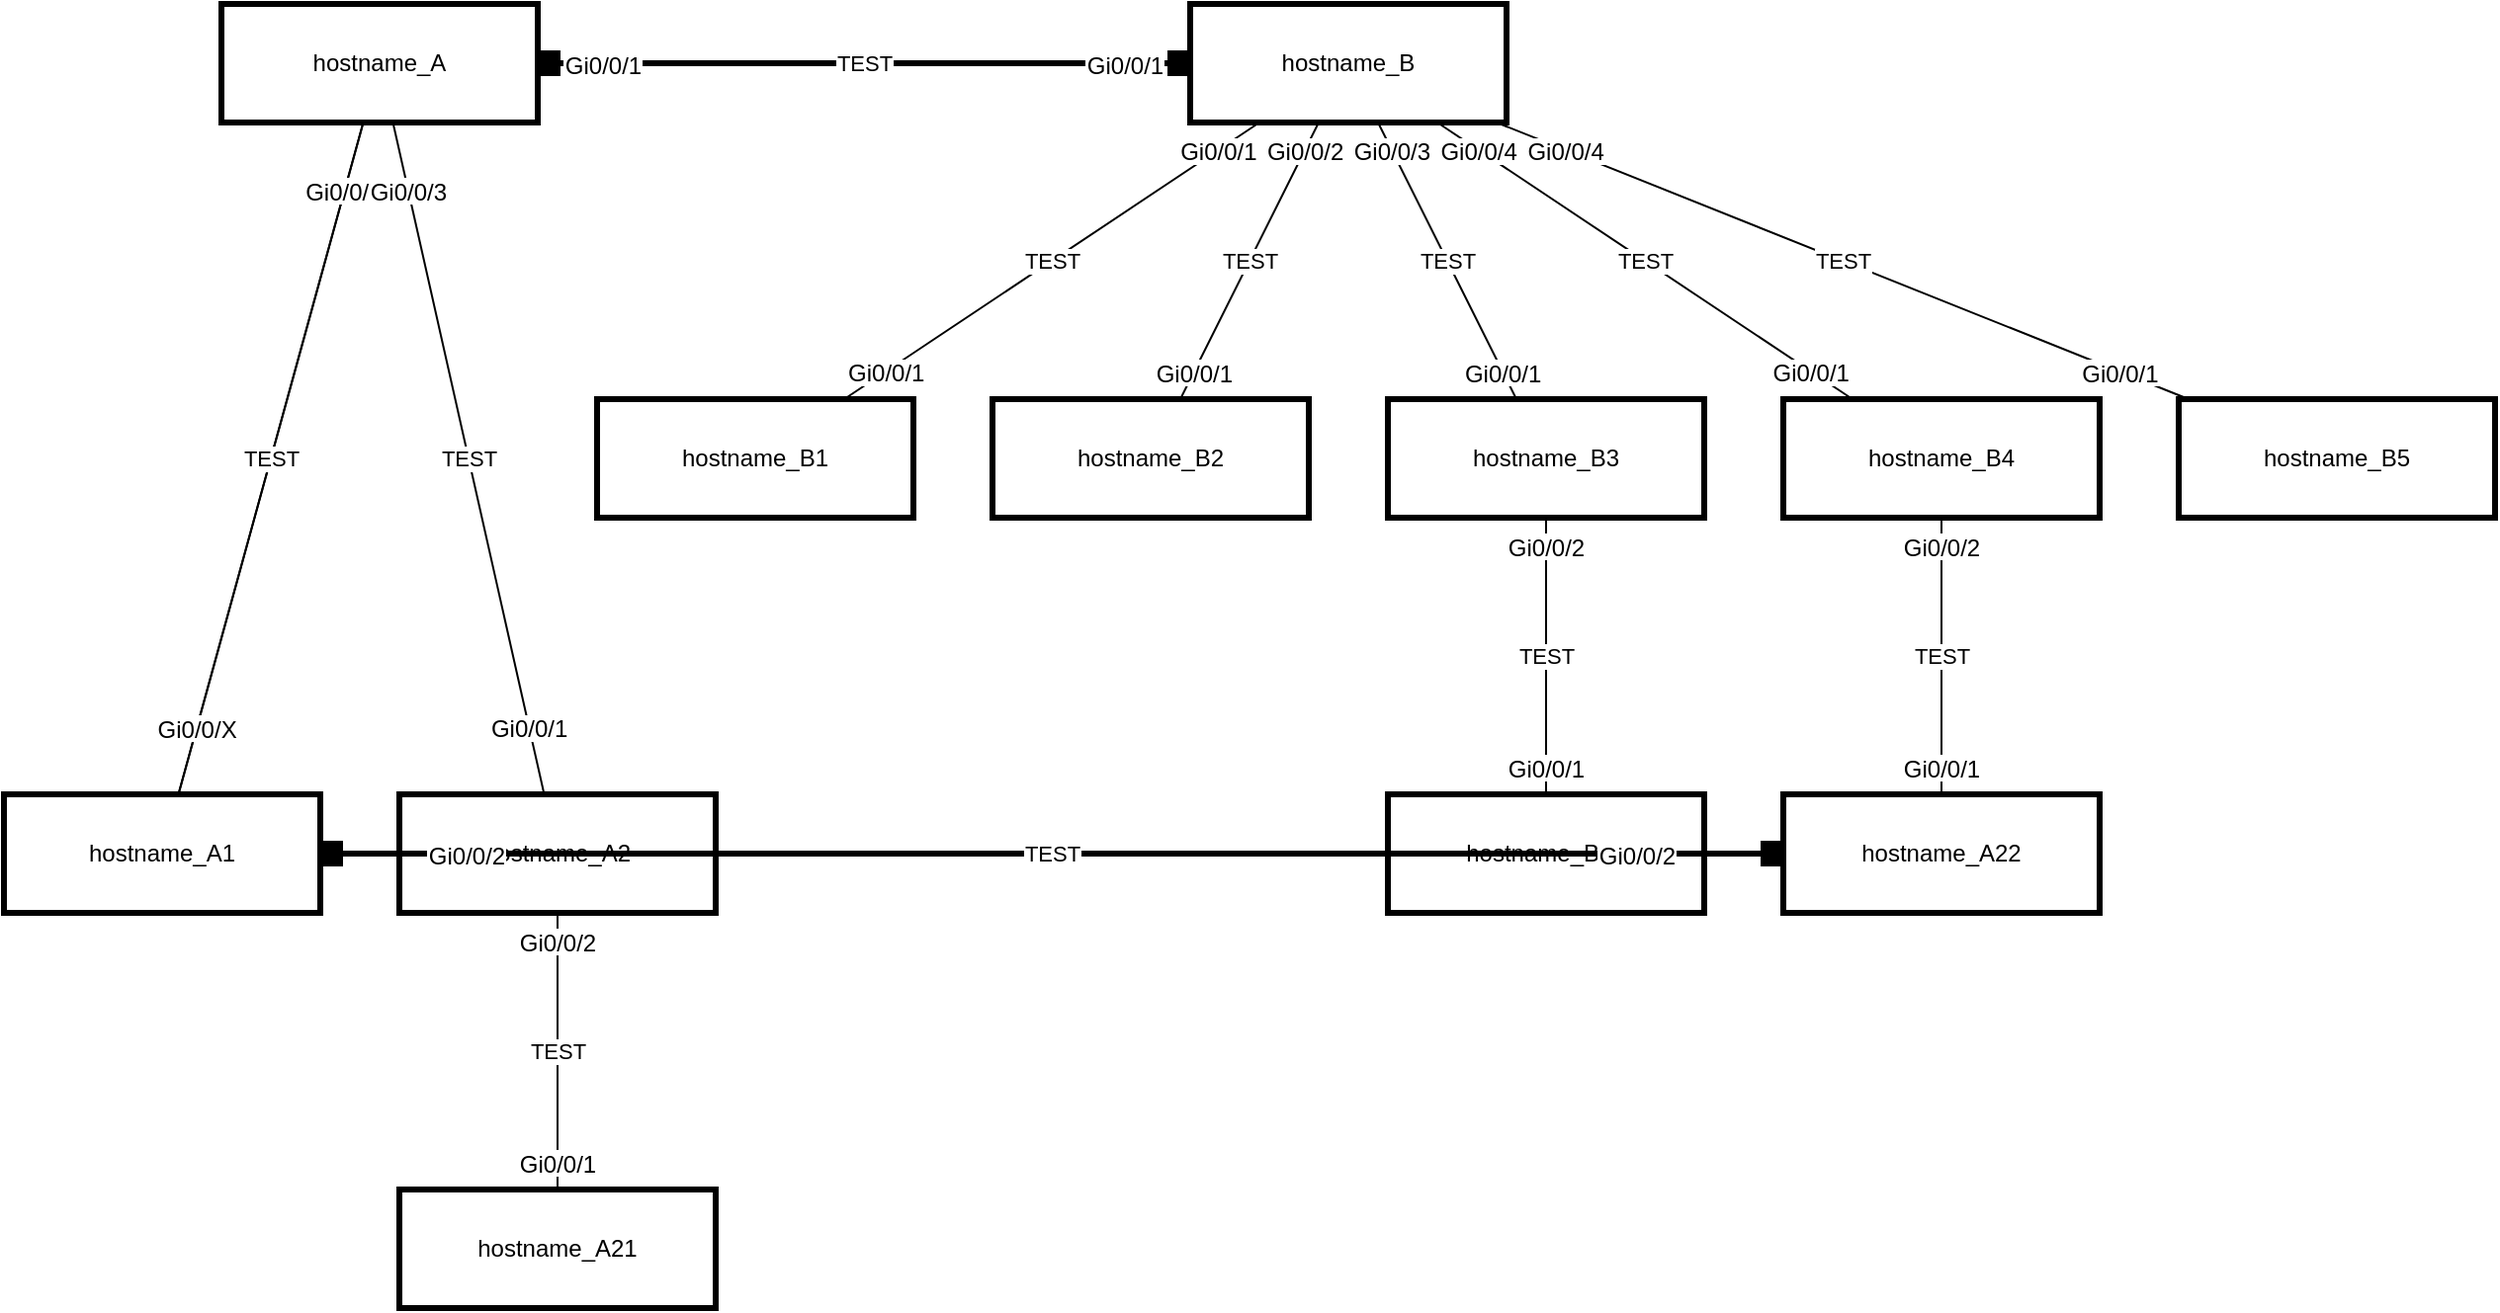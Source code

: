 <?xml version='1.0' encoding='UTF-8'?>
<mxfile>
  <diagram id="phy-network-layout" name="phy-layout">
    <mxGraphModel>
      <root>
        <mxCell id="0" vertex_type="Vertex.ETC" />
        <mxCell id="1" parent="0" vertex_type="Vertex.ETC" />
        <mxCell id="phy-network-layout-0" parent="1" style="shape=rectangle;strokeWidth=3;whiteSpace=wrap;html=1;" value="hostname_A" vertex="1" vertex_type="Vertex.NODE">
          <mxGeometry x="210.0" y="100.0" width="160" height="60" as="geometry" />
        </mxCell>
        <mxCell id="phy-network-layout-1" parent="1" style="shape=rectangle;strokeWidth=3;whiteSpace=wrap;html=1;" value="hostname_B" vertex="1" vertex_type="Vertex.NODE">
          <mxGeometry x="700.0" y="100.0" width="160" height="60" as="geometry" />
        </mxCell>
        <mxCell id="phy-network-layout-2" parent="1" style="shape=rectangle;strokeWidth=3;whiteSpace=wrap;html=1;" value="hostname_A1" vertex="1" vertex_type="Vertex.NODE">
          <mxGeometry x="100.0" y="500.0" width="160" height="60" as="geometry" />
        </mxCell>
        <mxCell id="phy-network-layout-3" parent="1" style="shape=rectangle;strokeWidth=3;whiteSpace=wrap;html=1;" value="hostname_A2" vertex="1" vertex_type="Vertex.NODE">
          <mxGeometry x="300.0" y="500.0" width="160" height="60" as="geometry" />
        </mxCell>
        <mxCell id="phy-network-layout-4" parent="1" style="shape=rectangle;strokeWidth=3;whiteSpace=wrap;html=1;" value="hostname_B1" vertex="1" vertex_type="Vertex.NODE">
          <mxGeometry x="400.0" y="300.0" width="160" height="60" as="geometry" />
        </mxCell>
        <mxCell id="phy-network-layout-5" parent="1" style="shape=rectangle;strokeWidth=3;whiteSpace=wrap;html=1;" value="hostname_B2" vertex="1" vertex_type="Vertex.NODE">
          <mxGeometry x="600.0" y="300.0" width="160" height="60" as="geometry" />
        </mxCell>
        <mxCell id="phy-network-layout-6" parent="1" style="shape=rectangle;strokeWidth=3;whiteSpace=wrap;html=1;" value="hostname_B3" vertex="1" vertex_type="Vertex.NODE">
          <mxGeometry x="800.0" y="300.0" width="160" height="60" as="geometry" />
        </mxCell>
        <mxCell id="phy-network-layout-7" parent="1" style="shape=rectangle;strokeWidth=3;whiteSpace=wrap;html=1;" value="hostname_B4" vertex="1" vertex_type="Vertex.NODE">
          <mxGeometry x="1000.0" y="300.0" width="160" height="60" as="geometry" />
        </mxCell>
        <mxCell id="phy-network-layout-8" parent="1" style="shape=rectangle;strokeWidth=3;whiteSpace=wrap;html=1;" value="hostname_B5" vertex="1" vertex_type="Vertex.NODE">
          <mxGeometry x="1200.0" y="300.0" width="160" height="60" as="geometry" />
        </mxCell>
        <mxCell id="phy-network-layout-9" parent="1" style="shape=rectangle;strokeWidth=3;whiteSpace=wrap;html=1;" value="hostname_A21" vertex="1" vertex_type="Vertex.NODE">
          <mxGeometry x="300.0" y="700.0" width="160" height="60" as="geometry" />
        </mxCell>
        <mxCell id="phy-network-layout-10" parent="1" style="shape=rectangle;strokeWidth=3;whiteSpace=wrap;html=1;" value="hostname_A22" vertex="1" vertex_type="Vertex.NODE">
          <mxGeometry x="1000.0" y="500.0" width="160" height="60" as="geometry" />
        </mxCell>
        <mxCell id="phy-network-layout-11" parent="1" style="shape=rectangle;strokeWidth=3;whiteSpace=wrap;html=1;" value="hostname_B31" vertex="1" vertex_type="Vertex.NODE">
          <mxGeometry x="800.0" y="500.0" width="160" height="60" as="geometry" />
        </mxCell>
        <mxCell id="phy-network-layout-12" parent="1" style="edgeStyle=none;strokeWidth=3;startArrow=box;endArrow=box;curved=1;orthogonalLoop=1;jettySize=auto;html=1;" source="phy-network-layout-0" target="phy-network-layout-1" value="TEST" vertex_type="Vertex.ETC" edge="1">
          <mxGeometry relative="1" as="geometry" />
        </mxCell>
        <mxCell id="phy-network-layout-12-edge_src_label" parent="phy-network-layout-12" style="labelBackgroundColor=#ffffff;" value="Gi0/0/1" vertex="1" vertex_type="Vertex.ETC">
          <mxGeometry x="-0.8" relative="1" as="geometry" />
        </mxCell>
        <mxCell id="phy-network-layout-12-edge_dst_label" parent="phy-network-layout-12" style="labelBackgroundColor=#ffffff;" value="Gi0/0/1" vertex="1" vertex_type="Vertex.ETC">
          <mxGeometry x="0.8" relative="1" as="geometry" />
        </mxCell>
        <mxCell id="phy-network-layout-13" parent="1" style="edgeStyle=none;endArrow=none;curved=1;orthogonalLoop=1;jettySize=auto;html=1;" source="phy-network-layout-0" target="phy-network-layout-2" value="TEST" vertex_type="Vertex.ETC" edge="1">
          <mxGeometry relative="1" as="geometry" />
        </mxCell>
        <mxCell id="phy-network-layout-13-edge_src_label" parent="phy-network-layout-13" style="labelBackgroundColor=#ffffff;" value="Gi0/0/2" vertex="1" vertex_type="Vertex.ETC">
          <mxGeometry x="-0.8" relative="1" as="geometry" />
        </mxCell>
        <mxCell id="phy-network-layout-13-edge_dst_label" parent="phy-network-layout-13" style="labelBackgroundColor=#ffffff;" value="Gi0/0/1" vertex="1" vertex_type="Vertex.ETC">
          <mxGeometry x="0.8" relative="1" as="geometry" />
        </mxCell>
        <mxCell id="phy-network-layout-14" parent="1" style="edgeStyle=none;endArrow=none;curved=1;orthogonalLoop=1;jettySize=auto;html=1;" source="phy-network-layout-0" target="phy-network-layout-2" value="TEST" vertex_type="Vertex.ETC" edge="1">
          <mxGeometry relative="1" as="geometry" />
        </mxCell>
        <mxCell id="phy-network-layout-14-edge_src_label" parent="phy-network-layout-14" style="labelBackgroundColor=#ffffff;" value="Gi0/0/X" vertex="1" vertex_type="Vertex.ETC">
          <mxGeometry x="-0.8" relative="1" as="geometry" />
        </mxCell>
        <mxCell id="phy-network-layout-14-edge_dst_label" parent="phy-network-layout-14" style="labelBackgroundColor=#ffffff;" value="Gi0/0/X" vertex="1" vertex_type="Vertex.ETC">
          <mxGeometry x="0.8" relative="1" as="geometry" />
        </mxCell>
        <mxCell id="phy-network-layout-15" parent="1" style="edgeStyle=none;endArrow=none;curved=1;orthogonalLoop=1;jettySize=auto;html=1;" source="phy-network-layout-0" target="phy-network-layout-3" value="TEST" vertex_type="Vertex.ETC" edge="1">
          <mxGeometry relative="1" as="geometry" />
        </mxCell>
        <mxCell id="phy-network-layout-15-edge_src_label" parent="phy-network-layout-15" style="labelBackgroundColor=#ffffff;" value="Gi0/0/3" vertex="1" vertex_type="Vertex.ETC">
          <mxGeometry x="-0.8" relative="1" as="geometry" />
        </mxCell>
        <mxCell id="phy-network-layout-15-edge_dst_label" parent="phy-network-layout-15" style="labelBackgroundColor=#ffffff;" value="Gi0/0/1" vertex="1" vertex_type="Vertex.ETC">
          <mxGeometry x="0.8" relative="1" as="geometry" />
        </mxCell>
        <mxCell id="phy-network-layout-16" parent="1" style="edgeStyle=none;endArrow=none;curved=1;orthogonalLoop=1;jettySize=auto;html=1;" source="phy-network-layout-1" target="phy-network-layout-4" value="TEST" vertex_type="Vertex.ETC" edge="1">
          <mxGeometry relative="1" as="geometry" />
        </mxCell>
        <mxCell id="phy-network-layout-16-edge_src_label" parent="phy-network-layout-16" style="labelBackgroundColor=#ffffff;" value="Gi0/0/1" vertex="1" vertex_type="Vertex.ETC">
          <mxGeometry x="-0.8" relative="1" as="geometry" />
        </mxCell>
        <mxCell id="phy-network-layout-16-edge_dst_label" parent="phy-network-layout-16" style="labelBackgroundColor=#ffffff;" value="Gi0/0/1" vertex="1" vertex_type="Vertex.ETC">
          <mxGeometry x="0.8" relative="1" as="geometry" />
        </mxCell>
        <mxCell id="phy-network-layout-17" parent="1" style="edgeStyle=none;endArrow=none;curved=1;orthogonalLoop=1;jettySize=auto;html=1;" source="phy-network-layout-1" target="phy-network-layout-5" value="TEST" vertex_type="Vertex.ETC" edge="1">
          <mxGeometry relative="1" as="geometry" />
        </mxCell>
        <mxCell id="phy-network-layout-17-edge_src_label" parent="phy-network-layout-17" style="labelBackgroundColor=#ffffff;" value="Gi0/0/2" vertex="1" vertex_type="Vertex.ETC">
          <mxGeometry x="-0.8" relative="1" as="geometry" />
        </mxCell>
        <mxCell id="phy-network-layout-17-edge_dst_label" parent="phy-network-layout-17" style="labelBackgroundColor=#ffffff;" value="Gi0/0/1" vertex="1" vertex_type="Vertex.ETC">
          <mxGeometry x="0.8" relative="1" as="geometry" />
        </mxCell>
        <mxCell id="phy-network-layout-18" parent="1" style="edgeStyle=none;endArrow=none;curved=1;orthogonalLoop=1;jettySize=auto;html=1;" source="phy-network-layout-1" target="phy-network-layout-6" value="TEST" vertex_type="Vertex.ETC" edge="1">
          <mxGeometry relative="1" as="geometry" />
        </mxCell>
        <mxCell id="phy-network-layout-18-edge_src_label" parent="phy-network-layout-18" style="labelBackgroundColor=#ffffff;" value="Gi0/0/3" vertex="1" vertex_type="Vertex.ETC">
          <mxGeometry x="-0.8" relative="1" as="geometry" />
        </mxCell>
        <mxCell id="phy-network-layout-18-edge_dst_label" parent="phy-network-layout-18" style="labelBackgroundColor=#ffffff;" value="Gi0/0/1" vertex="1" vertex_type="Vertex.ETC">
          <mxGeometry x="0.8" relative="1" as="geometry" />
        </mxCell>
        <mxCell id="phy-network-layout-19" parent="1" style="edgeStyle=none;endArrow=none;curved=1;orthogonalLoop=1;jettySize=auto;html=1;" source="phy-network-layout-1" target="phy-network-layout-7" value="TEST" vertex_type="Vertex.ETC" edge="1">
          <mxGeometry relative="1" as="geometry" />
        </mxCell>
        <mxCell id="phy-network-layout-19-edge_src_label" parent="phy-network-layout-19" style="labelBackgroundColor=#ffffff;" value="Gi0/0/4" vertex="1" vertex_type="Vertex.ETC">
          <mxGeometry x="-0.8" relative="1" as="geometry" />
        </mxCell>
        <mxCell id="phy-network-layout-19-edge_dst_label" parent="phy-network-layout-19" style="labelBackgroundColor=#ffffff;" value="Gi0/0/1" vertex="1" vertex_type="Vertex.ETC">
          <mxGeometry x="0.8" relative="1" as="geometry" />
        </mxCell>
        <mxCell id="phy-network-layout-20" parent="1" style="edgeStyle=none;endArrow=none;curved=1;orthogonalLoop=1;jettySize=auto;html=1;" source="phy-network-layout-1" target="phy-network-layout-8" value="TEST" vertex_type="Vertex.ETC" edge="1">
          <mxGeometry relative="1" as="geometry" />
        </mxCell>
        <mxCell id="phy-network-layout-20-edge_src_label" parent="phy-network-layout-20" style="labelBackgroundColor=#ffffff;" value="Gi0/0/4" vertex="1" vertex_type="Vertex.ETC">
          <mxGeometry x="-0.8" relative="1" as="geometry" />
        </mxCell>
        <mxCell id="phy-network-layout-20-edge_dst_label" parent="phy-network-layout-20" style="labelBackgroundColor=#ffffff;" value="Gi0/0/1" vertex="1" vertex_type="Vertex.ETC">
          <mxGeometry x="0.8" relative="1" as="geometry" />
        </mxCell>
        <mxCell id="phy-network-layout-21" parent="1" style="edgeStyle=none;endArrow=none;curved=1;orthogonalLoop=1;jettySize=auto;html=1;" source="phy-network-layout-3" target="phy-network-layout-9" value="TEST" vertex_type="Vertex.ETC" edge="1">
          <mxGeometry relative="1" as="geometry" />
        </mxCell>
        <mxCell id="phy-network-layout-21-edge_src_label" parent="phy-network-layout-21" style="labelBackgroundColor=#ffffff;" value="Gi0/0/2" vertex="1" vertex_type="Vertex.ETC">
          <mxGeometry x="-0.8" relative="1" as="geometry" />
        </mxCell>
        <mxCell id="phy-network-layout-21-edge_dst_label" parent="phy-network-layout-21" style="labelBackgroundColor=#ffffff;" value="Gi0/0/1" vertex="1" vertex_type="Vertex.ETC">
          <mxGeometry x="0.8" relative="1" as="geometry" />
        </mxCell>
        <mxCell id="phy-network-layout-22" parent="1" style="edgeStyle=none;endArrow=none;curved=1;orthogonalLoop=1;jettySize=auto;html=1;" source="phy-network-layout-6" target="phy-network-layout-11" value="TEST" vertex_type="Vertex.ETC" edge="1">
          <mxGeometry relative="1" as="geometry" />
        </mxCell>
        <mxCell id="phy-network-layout-22-edge_src_label" parent="phy-network-layout-22" style="labelBackgroundColor=#ffffff;" value="Gi0/0/2" vertex="1" vertex_type="Vertex.ETC">
          <mxGeometry x="-0.8" relative="1" as="geometry" />
        </mxCell>
        <mxCell id="phy-network-layout-22-edge_dst_label" parent="phy-network-layout-22" style="labelBackgroundColor=#ffffff;" value="Gi0/0/1" vertex="1" vertex_type="Vertex.ETC">
          <mxGeometry x="0.8" relative="1" as="geometry" />
        </mxCell>
        <mxCell id="phy-network-layout-23" parent="1" style="edgeStyle=none;endArrow=none;curved=1;orthogonalLoop=1;jettySize=auto;html=1;" source="phy-network-layout-10" target="phy-network-layout-7" value="TEST" vertex_type="Vertex.ETC" edge="1">
          <mxGeometry relative="1" as="geometry" />
        </mxCell>
        <mxCell id="phy-network-layout-23-edge_src_label" parent="phy-network-layout-23" style="labelBackgroundColor=#ffffff;" value="Gi0/0/1" vertex="1" vertex_type="Vertex.ETC">
          <mxGeometry x="-0.8" relative="1" as="geometry" />
        </mxCell>
        <mxCell id="phy-network-layout-23-edge_dst_label" parent="phy-network-layout-23" style="labelBackgroundColor=#ffffff;" value="Gi0/0/2" vertex="1" vertex_type="Vertex.ETC">
          <mxGeometry x="0.8" relative="1" as="geometry" />
        </mxCell>
        <mxCell id="phy-network-layout-24" parent="1" style="edgeStyle=none;strokeWidth=3;startArrow=box;endArrow=box;curved=1;orthogonalLoop=1;jettySize=auto;html=1;" source="phy-network-layout-10" target="phy-network-layout-2" value="TEST" vertex_type="Vertex.ETC" edge="1">
          <mxGeometry relative="1" as="geometry" />
        </mxCell>
        <mxCell id="phy-network-layout-24-edge_src_label" parent="phy-network-layout-24" style="labelBackgroundColor=#ffffff;" value="Gi0/0/2" vertex="1" vertex_type="Vertex.ETC">
          <mxGeometry x="-0.8" relative="1" as="geometry" />
        </mxCell>
        <mxCell id="phy-network-layout-24-edge_dst_label" parent="phy-network-layout-24" style="labelBackgroundColor=#ffffff;" value="Gi0/0/2" vertex="1" vertex_type="Vertex.ETC">
          <mxGeometry x="0.8" relative="1" as="geometry" />
        </mxCell>
      </root>
    </mxGraphModel>
  </diagram>
</mxfile>